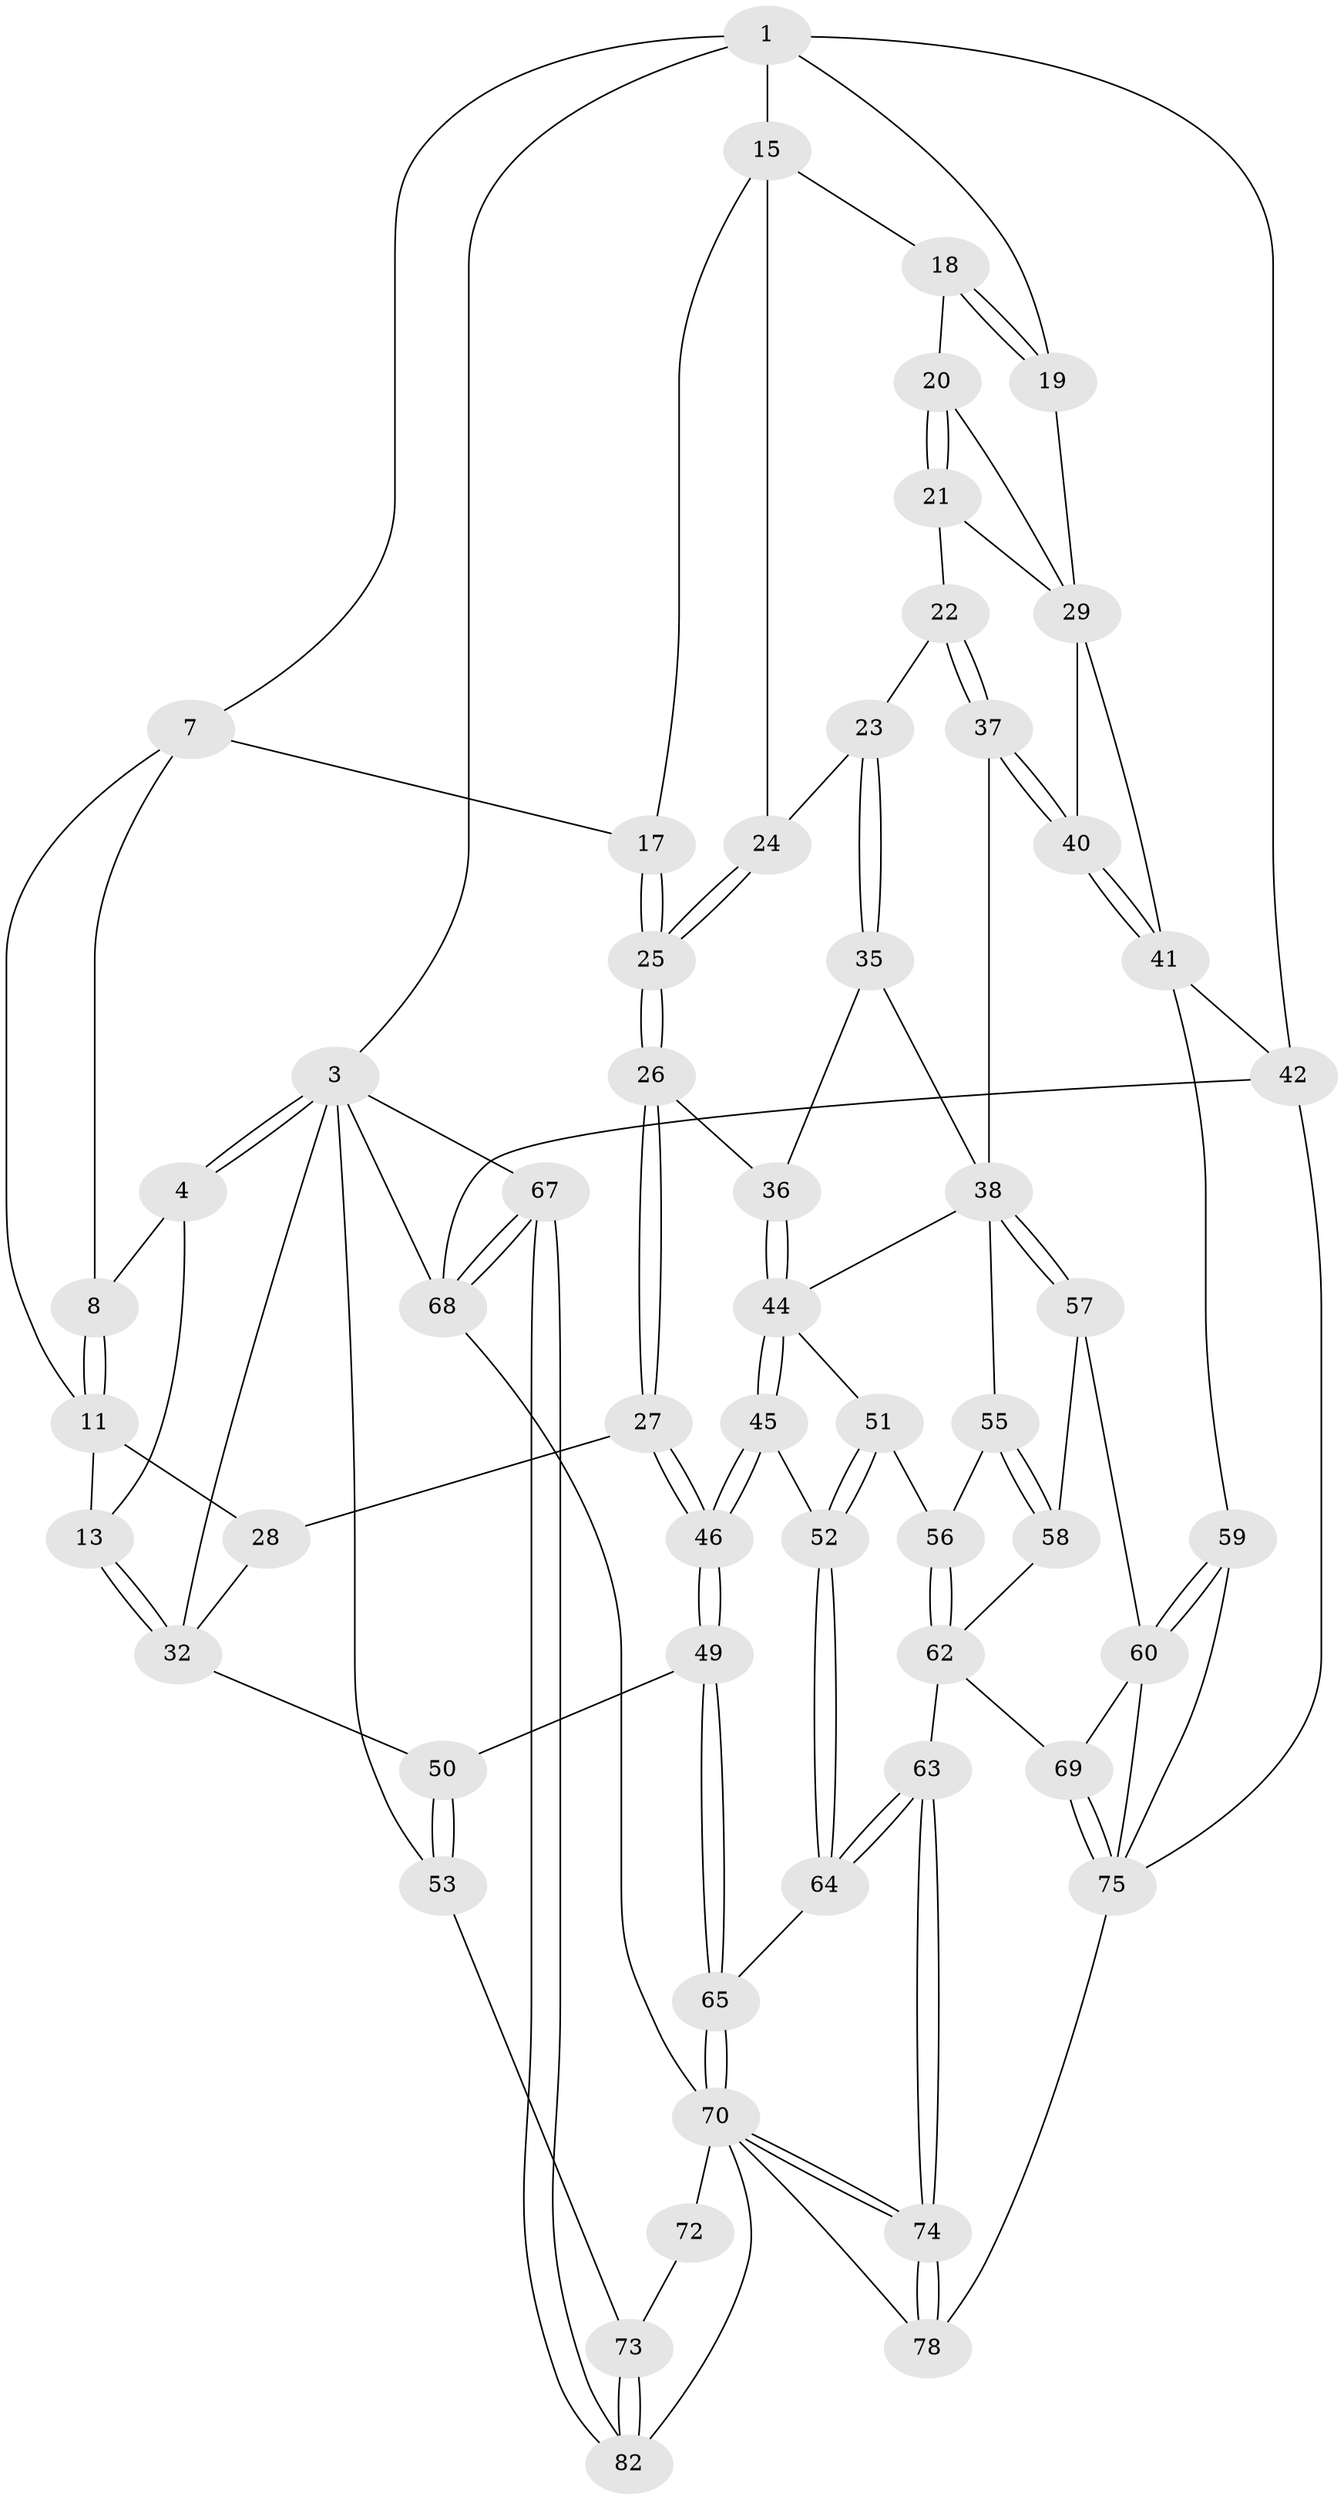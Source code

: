 // original degree distribution, {3: 0.024390243902439025, 6: 0.2073170731707317, 5: 0.5365853658536586, 4: 0.23170731707317074}
// Generated by graph-tools (version 1.1) at 2025/21/03/04/25 18:21:11]
// undirected, 57 vertices, 132 edges
graph export_dot {
graph [start="1"]
  node [color=gray90,style=filled];
  1 [pos="+0.6341667002649103+0",super="+2+6"];
  3 [pos="+0+0",super="+33"];
  4 [pos="+0+0",super="+5"];
  7 [pos="+0.45484840553184974+0.09209873547249554",super="+14"];
  8 [pos="+0.409686954625402+0"];
  11 [pos="+0.3416650651480758+0.19610168302551323",super="+12"];
  13 [pos="+0.21479708166461833+0.19494038865171498"];
  15 [pos="+0.6782517500399129+0.06686515119083157",super="+16"];
  17 [pos="+0.5123922253998673+0.20785411335932943"];
  18 [pos="+0.7791613730975738+0.1174230602399318"];
  19 [pos="+1+0"];
  20 [pos="+0.811922223627216+0.2565963237988855"];
  21 [pos="+0.7723040025536573+0.31314907024608657"];
  22 [pos="+0.7679668388677401+0.3170012417151582"];
  23 [pos="+0.7495592759167323+0.31979384785519727"];
  24 [pos="+0.6771173361016578+0.2981164966859482"];
  25 [pos="+0.5290483465617776+0.3643244034222452"];
  26 [pos="+0.5225305448732032+0.37748969998470305"];
  27 [pos="+0.29844397104785386+0.3883933679525218"];
  28 [pos="+0.28539549285325877+0.38098265282215754"];
  29 [pos="+0.8638421292247251+0.25786426957060654",super="+30+31"];
  32 [pos="+0+0.3771775893113788",super="+34"];
  35 [pos="+0.7065969357219604+0.41889816803100177"];
  36 [pos="+0.5415562160158475+0.41638556479115235"];
  37 [pos="+0.8531297346114051+0.5033866717749631"];
  38 [pos="+0.8420586145618559+0.5128380068802186",super="+39"];
  40 [pos="+1+0.45850685152110243"];
  41 [pos="+1+0.45889588949908255",super="+43"];
  42 [pos="+1+1"];
  44 [pos="+0.548050162345964+0.4465011115276104",super="+48"];
  45 [pos="+0.5027473590394834+0.5746326356239728"];
  46 [pos="+0.36247879022993235+0.5870899478512133"];
  49 [pos="+0.3091898586985768+0.695311700649635"];
  50 [pos="+0.11711277585188458+0.6641871055206509"];
  51 [pos="+0.5958685641739325+0.593205167709549"];
  52 [pos="+0.5157848376168039+0.5949749863647354"];
  53 [pos="+0.07849506149166617+0.6812159842726028"];
  55 [pos="+0.6983676160258727+0.6075811920612986"];
  56 [pos="+0.6611029137582247+0.6244095412527707"];
  57 [pos="+0.8522076609935224+0.6884167782218685"];
  58 [pos="+0.7647431522998404+0.7251391829479352"];
  59 [pos="+1+0.8031632205975843"];
  60 [pos="+1+0.776105771156521",super="+61"];
  62 [pos="+0.5705351214205062+0.7357377303337939",super="+66"];
  63 [pos="+0.5683351013647776+0.7350010969008891"];
  64 [pos="+0.5369439195345469+0.695673803387876"];
  65 [pos="+0.31703308537265046+0.7078048863341844"];
  67 [pos="+0+1"];
  68 [pos="+0+1"];
  69 [pos="+0.6933542389634119+0.8516149766162259"];
  70 [pos="+0.33431931138541265+0.774879914592417",super="+71"];
  72 [pos="+0.25834093457921076+0.8172065950357686"];
  73 [pos="+0.11883295244213542+0.8084601363419215"];
  74 [pos="+0.42192456285474317+0.8454831911306767"];
  75 [pos="+0.694856025781016+0.8642288000053466",super="+76"];
  78 [pos="+0.5106424400413058+1"];
  82 [pos="+0.12417478200794135+0.8336059569016643"];
  1 -- 3;
  1 -- 42;
  1 -- 19;
  1 -- 7;
  1 -- 15;
  3 -- 4;
  3 -- 4;
  3 -- 68;
  3 -- 32;
  3 -- 67;
  3 -- 53;
  4 -- 8;
  4 -- 13;
  7 -- 8;
  7 -- 17;
  7 -- 11;
  8 -- 11;
  8 -- 11;
  11 -- 28;
  11 -- 13;
  13 -- 32;
  13 -- 32;
  15 -- 18;
  15 -- 24;
  15 -- 17;
  17 -- 25;
  17 -- 25;
  18 -- 19;
  18 -- 19;
  18 -- 20;
  19 -- 29;
  20 -- 21;
  20 -- 21;
  20 -- 29;
  21 -- 22;
  21 -- 29;
  22 -- 23;
  22 -- 37;
  22 -- 37;
  23 -- 24;
  23 -- 35;
  23 -- 35;
  24 -- 25;
  24 -- 25;
  25 -- 26;
  25 -- 26;
  26 -- 27;
  26 -- 27;
  26 -- 36;
  27 -- 28;
  27 -- 46;
  27 -- 46;
  28 -- 32;
  29 -- 41;
  29 -- 40;
  32 -- 50;
  35 -- 36;
  35 -- 38;
  36 -- 44;
  36 -- 44;
  37 -- 38;
  37 -- 40;
  37 -- 40;
  38 -- 57;
  38 -- 57;
  38 -- 44;
  38 -- 55;
  40 -- 41;
  40 -- 41;
  41 -- 42;
  41 -- 59;
  42 -- 68;
  42 -- 75;
  44 -- 45;
  44 -- 45;
  44 -- 51;
  45 -- 46;
  45 -- 46;
  45 -- 52;
  46 -- 49;
  46 -- 49;
  49 -- 50;
  49 -- 65;
  49 -- 65;
  50 -- 53;
  50 -- 53;
  51 -- 52;
  51 -- 52;
  51 -- 56;
  52 -- 64;
  52 -- 64;
  53 -- 73;
  55 -- 56;
  55 -- 58;
  55 -- 58;
  56 -- 62;
  56 -- 62;
  57 -- 58;
  57 -- 60;
  58 -- 62;
  59 -- 60;
  59 -- 60;
  59 -- 75;
  60 -- 75;
  60 -- 69;
  62 -- 63;
  62 -- 69;
  63 -- 64;
  63 -- 64;
  63 -- 74;
  63 -- 74;
  64 -- 65;
  65 -- 70;
  65 -- 70;
  67 -- 68;
  67 -- 68;
  67 -- 82;
  67 -- 82;
  68 -- 70;
  69 -- 75;
  69 -- 75;
  70 -- 74;
  70 -- 74;
  70 -- 82;
  70 -- 72 [weight=2];
  70 -- 78;
  72 -- 73;
  73 -- 82;
  73 -- 82;
  74 -- 78;
  74 -- 78;
  75 -- 78;
}

